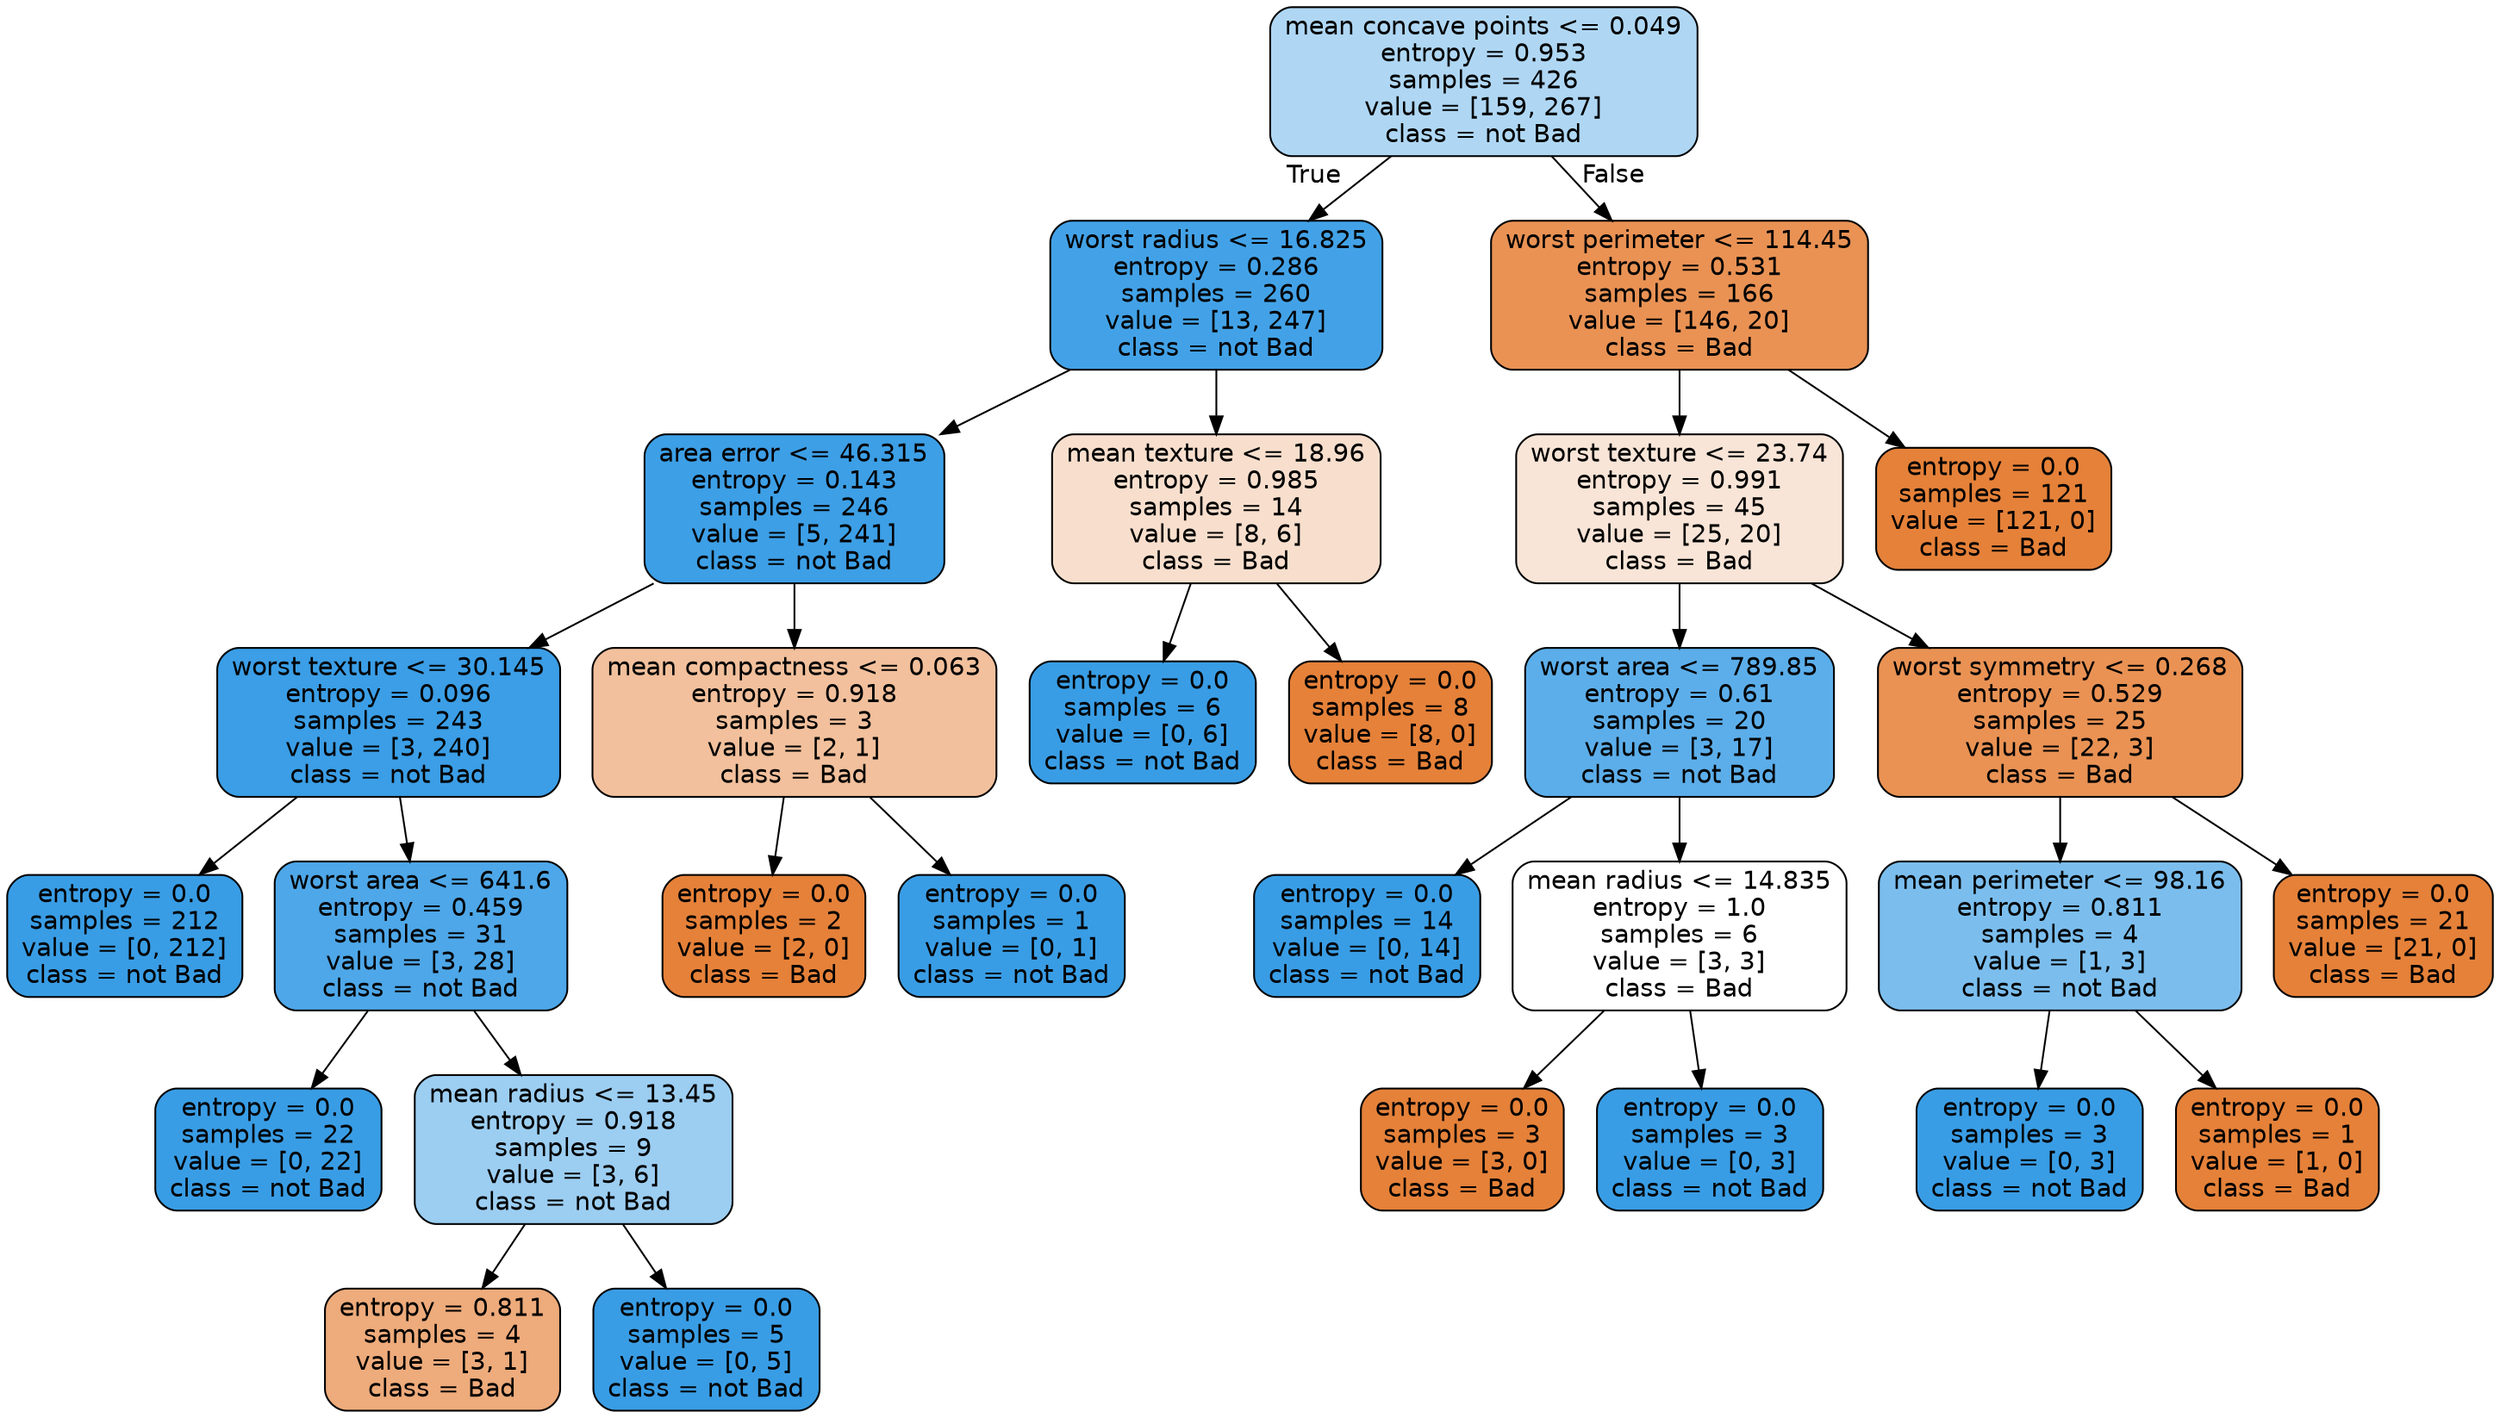 digraph Tree {
node [shape=box, style="filled, rounded", color="black", fontname=helvetica] ;
edge [fontname=helvetica] ;
0 [label="mean concave points <= 0.049\nentropy = 0.953\nsamples = 426\nvalue = [159, 267]\nclass = not Bad", fillcolor="#399de567"] ;
1 [label="worst radius <= 16.825\nentropy = 0.286\nsamples = 260\nvalue = [13, 247]\nclass = not Bad", fillcolor="#399de5f2"] ;
0 -> 1 [labeldistance=2.5, labelangle=45, headlabel="True"] ;
2 [label="area error <= 46.315\nentropy = 0.143\nsamples = 246\nvalue = [5, 241]\nclass = not Bad", fillcolor="#399de5fa"] ;
1 -> 2 ;
3 [label="worst texture <= 30.145\nentropy = 0.096\nsamples = 243\nvalue = [3, 240]\nclass = not Bad", fillcolor="#399de5fc"] ;
2 -> 3 ;
4 [label="entropy = 0.0\nsamples = 212\nvalue = [0, 212]\nclass = not Bad", fillcolor="#399de5ff"] ;
3 -> 4 ;
5 [label="worst area <= 641.6\nentropy = 0.459\nsamples = 31\nvalue = [3, 28]\nclass = not Bad", fillcolor="#399de5e4"] ;
3 -> 5 ;
6 [label="entropy = 0.0\nsamples = 22\nvalue = [0, 22]\nclass = not Bad", fillcolor="#399de5ff"] ;
5 -> 6 ;
7 [label="mean radius <= 13.45\nentropy = 0.918\nsamples = 9\nvalue = [3, 6]\nclass = not Bad", fillcolor="#399de57f"] ;
5 -> 7 ;
8 [label="entropy = 0.811\nsamples = 4\nvalue = [3, 1]\nclass = Bad", fillcolor="#e58139aa"] ;
7 -> 8 ;
9 [label="entropy = 0.0\nsamples = 5\nvalue = [0, 5]\nclass = not Bad", fillcolor="#399de5ff"] ;
7 -> 9 ;
10 [label="mean compactness <= 0.063\nentropy = 0.918\nsamples = 3\nvalue = [2, 1]\nclass = Bad", fillcolor="#e581397f"] ;
2 -> 10 ;
11 [label="entropy = 0.0\nsamples = 2\nvalue = [2, 0]\nclass = Bad", fillcolor="#e58139ff"] ;
10 -> 11 ;
12 [label="entropy = 0.0\nsamples = 1\nvalue = [0, 1]\nclass = not Bad", fillcolor="#399de5ff"] ;
10 -> 12 ;
13 [label="mean texture <= 18.96\nentropy = 0.985\nsamples = 14\nvalue = [8, 6]\nclass = Bad", fillcolor="#e5813940"] ;
1 -> 13 ;
14 [label="entropy = 0.0\nsamples = 6\nvalue = [0, 6]\nclass = not Bad", fillcolor="#399de5ff"] ;
13 -> 14 ;
15 [label="entropy = 0.0\nsamples = 8\nvalue = [8, 0]\nclass = Bad", fillcolor="#e58139ff"] ;
13 -> 15 ;
16 [label="worst perimeter <= 114.45\nentropy = 0.531\nsamples = 166\nvalue = [146, 20]\nclass = Bad", fillcolor="#e58139dc"] ;
0 -> 16 [labeldistance=2.5, labelangle=-45, headlabel="False"] ;
17 [label="worst texture <= 23.74\nentropy = 0.991\nsamples = 45\nvalue = [25, 20]\nclass = Bad", fillcolor="#e5813933"] ;
16 -> 17 ;
18 [label="worst area <= 789.85\nentropy = 0.61\nsamples = 20\nvalue = [3, 17]\nclass = not Bad", fillcolor="#399de5d2"] ;
17 -> 18 ;
19 [label="entropy = 0.0\nsamples = 14\nvalue = [0, 14]\nclass = not Bad", fillcolor="#399de5ff"] ;
18 -> 19 ;
20 [label="mean radius <= 14.835\nentropy = 1.0\nsamples = 6\nvalue = [3, 3]\nclass = Bad", fillcolor="#e5813900"] ;
18 -> 20 ;
21 [label="entropy = 0.0\nsamples = 3\nvalue = [3, 0]\nclass = Bad", fillcolor="#e58139ff"] ;
20 -> 21 ;
22 [label="entropy = 0.0\nsamples = 3\nvalue = [0, 3]\nclass = not Bad", fillcolor="#399de5ff"] ;
20 -> 22 ;
23 [label="worst symmetry <= 0.268\nentropy = 0.529\nsamples = 25\nvalue = [22, 3]\nclass = Bad", fillcolor="#e58139dc"] ;
17 -> 23 ;
24 [label="mean perimeter <= 98.16\nentropy = 0.811\nsamples = 4\nvalue = [1, 3]\nclass = not Bad", fillcolor="#399de5aa"] ;
23 -> 24 ;
25 [label="entropy = 0.0\nsamples = 3\nvalue = [0, 3]\nclass = not Bad", fillcolor="#399de5ff"] ;
24 -> 25 ;
26 [label="entropy = 0.0\nsamples = 1\nvalue = [1, 0]\nclass = Bad", fillcolor="#e58139ff"] ;
24 -> 26 ;
27 [label="entropy = 0.0\nsamples = 21\nvalue = [21, 0]\nclass = Bad", fillcolor="#e58139ff"] ;
23 -> 27 ;
28 [label="entropy = 0.0\nsamples = 121\nvalue = [121, 0]\nclass = Bad", fillcolor="#e58139ff"] ;
16 -> 28 ;
}
